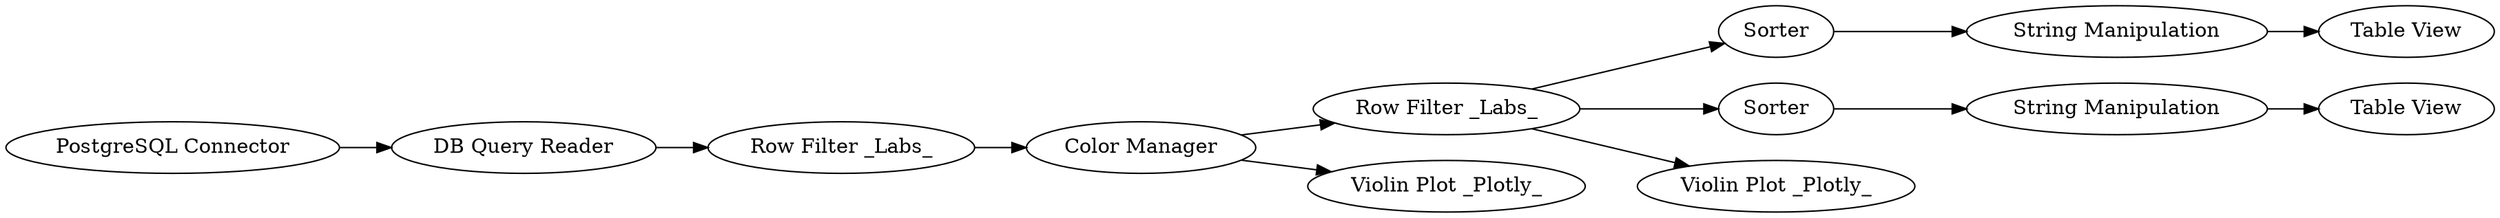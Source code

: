 digraph {
	17 -> 21
	14 -> 16
	14 -> 17
	14 -> 20
	13 -> 14
	2 -> 7
	7 -> 13
	21 -> 18
	1 -> 2
	16 -> 22
	13 -> 12
	22 -> 23
	16 [label=Sorter]
	13 [label="Color Manager"]
	20 [label="Violin Plot _Plotly_"]
	1 [label="PostgreSQL Connector"]
	7 [label="Row Filter _Labs_"]
	22 [label="String Manipulation"]
	23 [label="Table View"]
	21 [label="String Manipulation"]
	18 [label="Table View"]
	14 [label="Row Filter _Labs_"]
	17 [label=Sorter]
	2 [label="DB Query Reader"]
	12 [label="Violin Plot _Plotly_"]
	rankdir=LR
}
